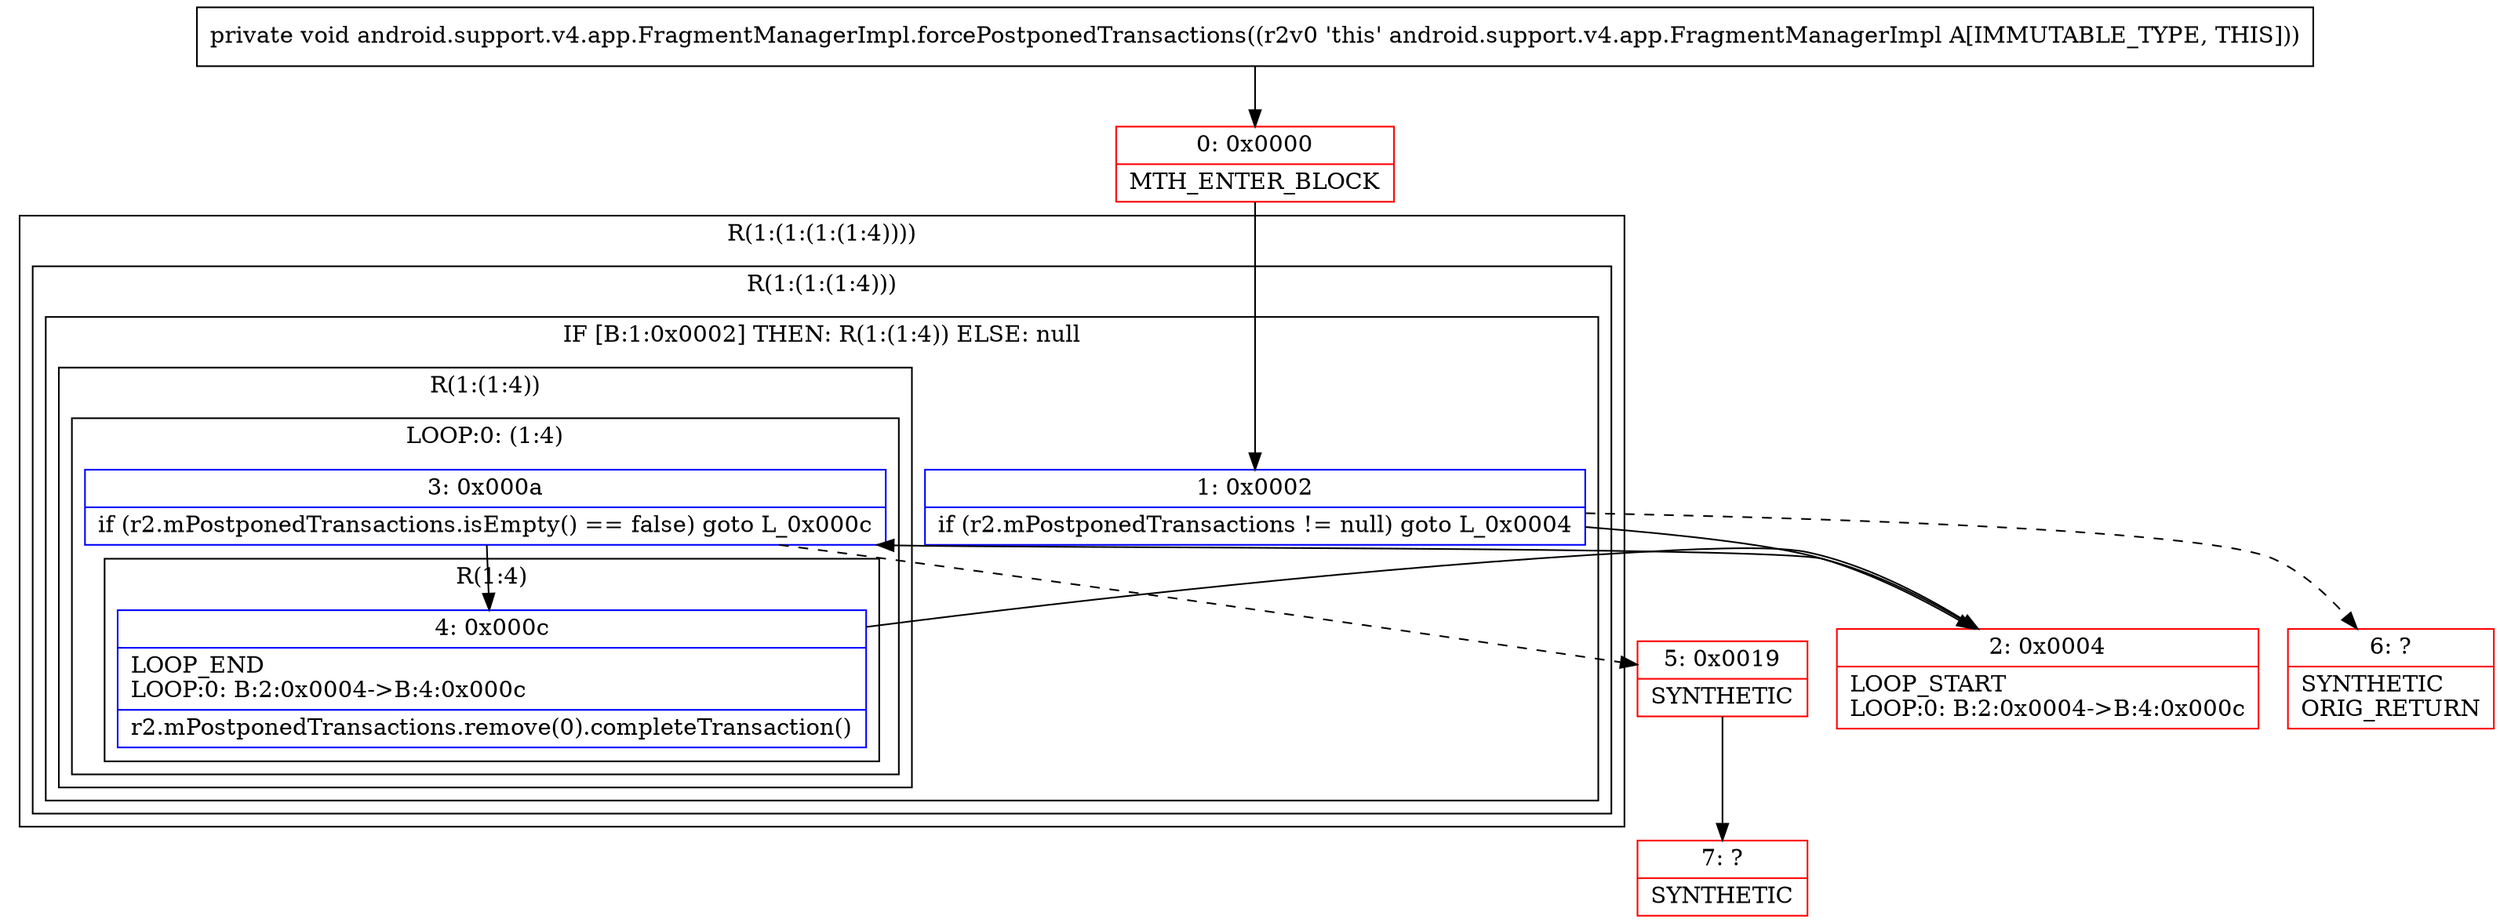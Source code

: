digraph "CFG forandroid.support.v4.app.FragmentManagerImpl.forcePostponedTransactions()V" {
subgraph cluster_Region_1473530085 {
label = "R(1:(1:(1:(1:4))))";
node [shape=record,color=blue];
subgraph cluster_Region_1680417194 {
label = "R(1:(1:(1:4)))";
node [shape=record,color=blue];
subgraph cluster_IfRegion_1377782194 {
label = "IF [B:1:0x0002] THEN: R(1:(1:4)) ELSE: null";
node [shape=record,color=blue];
Node_1 [shape=record,label="{1\:\ 0x0002|if (r2.mPostponedTransactions != null) goto L_0x0004\l}"];
subgraph cluster_Region_928705648 {
label = "R(1:(1:4))";
node [shape=record,color=blue];
subgraph cluster_LoopRegion_1119619358 {
label = "LOOP:0: (1:4)";
node [shape=record,color=blue];
Node_3 [shape=record,label="{3\:\ 0x000a|if (r2.mPostponedTransactions.isEmpty() == false) goto L_0x000c\l}"];
subgraph cluster_Region_1874150546 {
label = "R(1:4)";
node [shape=record,color=blue];
Node_4 [shape=record,label="{4\:\ 0x000c|LOOP_END\lLOOP:0: B:2:0x0004\-\>B:4:0x000c\l|r2.mPostponedTransactions.remove(0).completeTransaction()\l}"];
}
}
}
}
}
}
Node_0 [shape=record,color=red,label="{0\:\ 0x0000|MTH_ENTER_BLOCK\l}"];
Node_2 [shape=record,color=red,label="{2\:\ 0x0004|LOOP_START\lLOOP:0: B:2:0x0004\-\>B:4:0x000c\l}"];
Node_5 [shape=record,color=red,label="{5\:\ 0x0019|SYNTHETIC\l}"];
Node_6 [shape=record,color=red,label="{6\:\ ?|SYNTHETIC\lORIG_RETURN\l}"];
Node_7 [shape=record,color=red,label="{7\:\ ?|SYNTHETIC\l}"];
MethodNode[shape=record,label="{private void android.support.v4.app.FragmentManagerImpl.forcePostponedTransactions((r2v0 'this' android.support.v4.app.FragmentManagerImpl A[IMMUTABLE_TYPE, THIS])) }"];
MethodNode -> Node_0;
Node_1 -> Node_2;
Node_1 -> Node_6[style=dashed];
Node_3 -> Node_4;
Node_3 -> Node_5[style=dashed];
Node_4 -> Node_2;
Node_0 -> Node_1;
Node_2 -> Node_3;
Node_5 -> Node_7;
}


